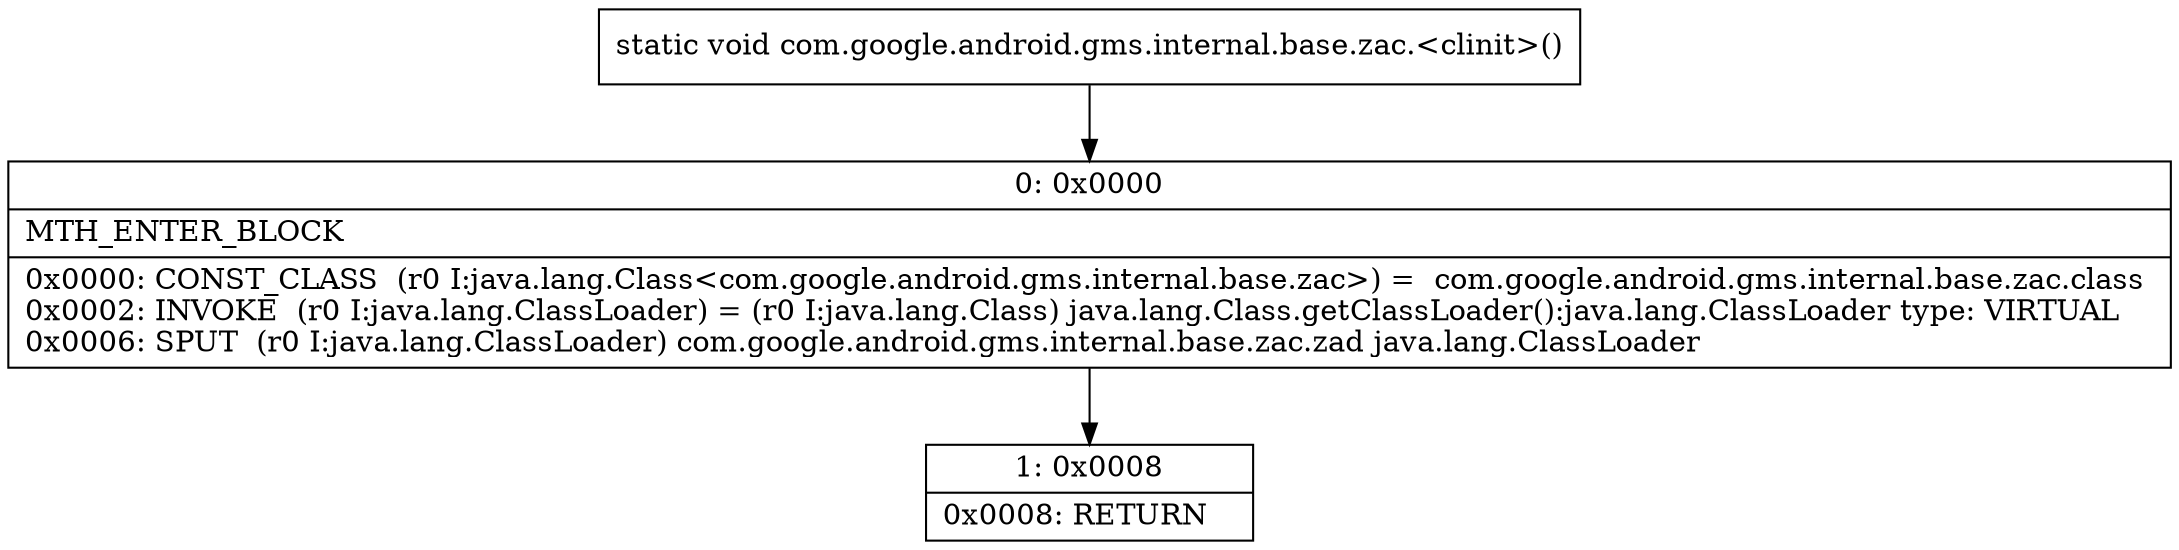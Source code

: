 digraph "CFG forcom.google.android.gms.internal.base.zac.\<clinit\>()V" {
Node_0 [shape=record,label="{0\:\ 0x0000|MTH_ENTER_BLOCK\l|0x0000: CONST_CLASS  (r0 I:java.lang.Class\<com.google.android.gms.internal.base.zac\>) =  com.google.android.gms.internal.base.zac.class \l0x0002: INVOKE  (r0 I:java.lang.ClassLoader) = (r0 I:java.lang.Class) java.lang.Class.getClassLoader():java.lang.ClassLoader type: VIRTUAL \l0x0006: SPUT  (r0 I:java.lang.ClassLoader) com.google.android.gms.internal.base.zac.zad java.lang.ClassLoader \l}"];
Node_1 [shape=record,label="{1\:\ 0x0008|0x0008: RETURN   \l}"];
MethodNode[shape=record,label="{static void com.google.android.gms.internal.base.zac.\<clinit\>() }"];
MethodNode -> Node_0;
Node_0 -> Node_1;
}

